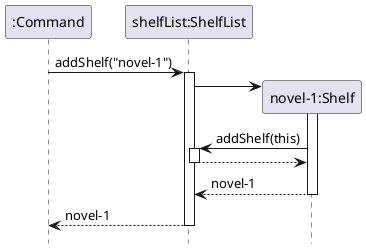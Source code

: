 @startuml
hide footbox
participant ":Command" as command
participant "shelfList:ShelfList" as shelfList
participant "novel-1:Shelf" as shelf
command -> shelfList: addShelf("novel-1")
activate shelfList
shelfList -> shelf**
activate shelf
shelf -> shelfList:addShelf(this)
activate shelfList
shelfList --> shelf
deactivate
shelf --> shelfList: novel-1
deactivate
shelfList --> command: novel-1
deactivate
@enduml